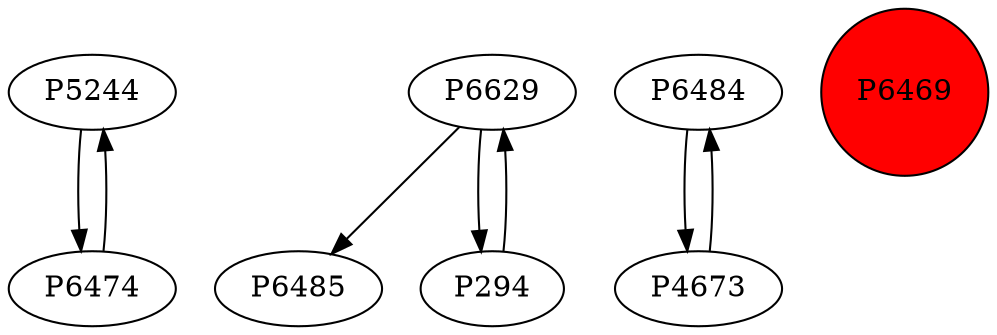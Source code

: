 digraph {
	P5244 -> P6474
	P6629 -> P6485
	P294 -> P6629
	P6474 -> P5244
	P6484 -> P4673
	P6629 -> P294
	P4673 -> P6484
	P6469 [shape=circle]
	P6469 [style=filled]
	P6469 [fillcolor=red]
}